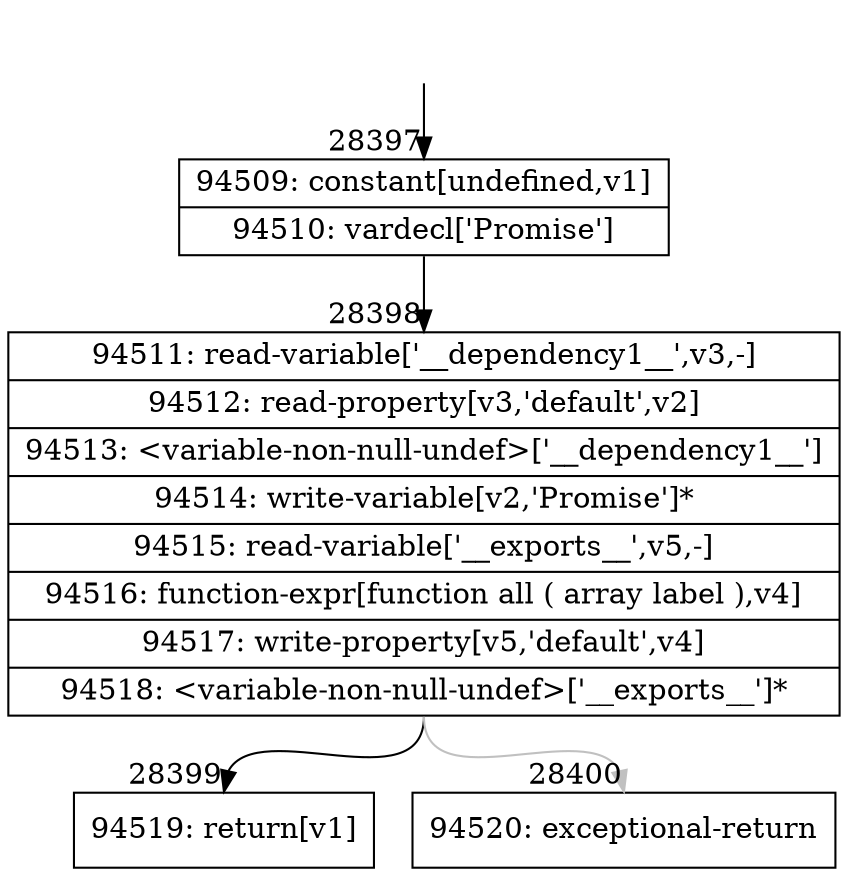 digraph {
rankdir="TD"
BB_entry2489[shape=none,label=""];
BB_entry2489 -> BB28397 [tailport=s, headport=n, headlabel="    28397"]
BB28397 [shape=record label="{94509: constant[undefined,v1]|94510: vardecl['Promise']}" ] 
BB28397 -> BB28398 [tailport=s, headport=n, headlabel="      28398"]
BB28398 [shape=record label="{94511: read-variable['__dependency1__',v3,-]|94512: read-property[v3,'default',v2]|94513: \<variable-non-null-undef\>['__dependency1__']|94514: write-variable[v2,'Promise']*|94515: read-variable['__exports__',v5,-]|94516: function-expr[function all ( array label ),v4]|94517: write-property[v5,'default',v4]|94518: \<variable-non-null-undef\>['__exports__']*}" ] 
BB28398 -> BB28399 [tailport=s, headport=n, headlabel="      28399"]
BB28398 -> BB28400 [tailport=s, headport=n, color=gray, headlabel="      28400"]
BB28399 [shape=record label="{94519: return[v1]}" ] 
BB28400 [shape=record label="{94520: exceptional-return}" ] 
//#$~ 50703
}
